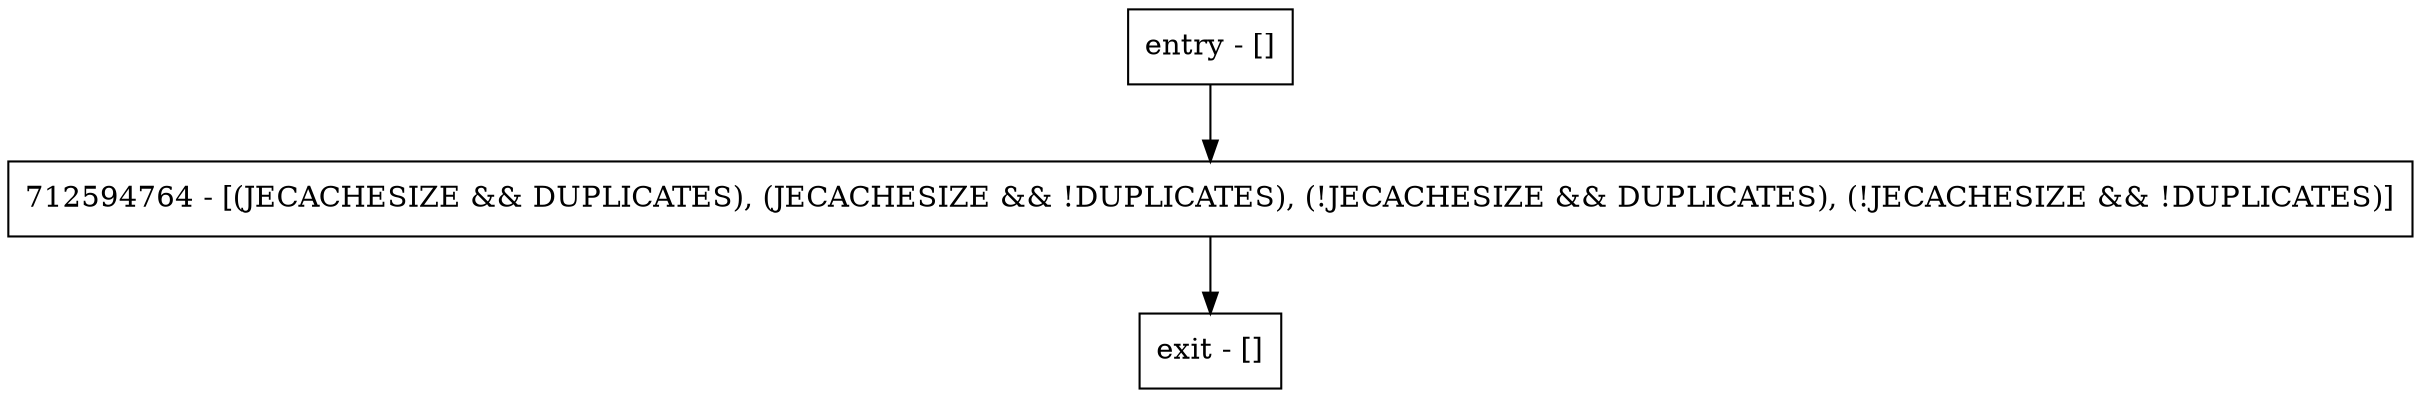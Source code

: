 digraph newVerifyException {
node [shape=record];
entry [label="entry - []"];
exit [label="exit - []"];
712594764 [label="712594764 - [(JECACHESIZE && DUPLICATES), (JECACHESIZE && !DUPLICATES), (!JECACHESIZE && DUPLICATES), (!JECACHESIZE && !DUPLICATES)]"];
entry;
exit;
entry -> 712594764;
712594764 -> exit;
}
